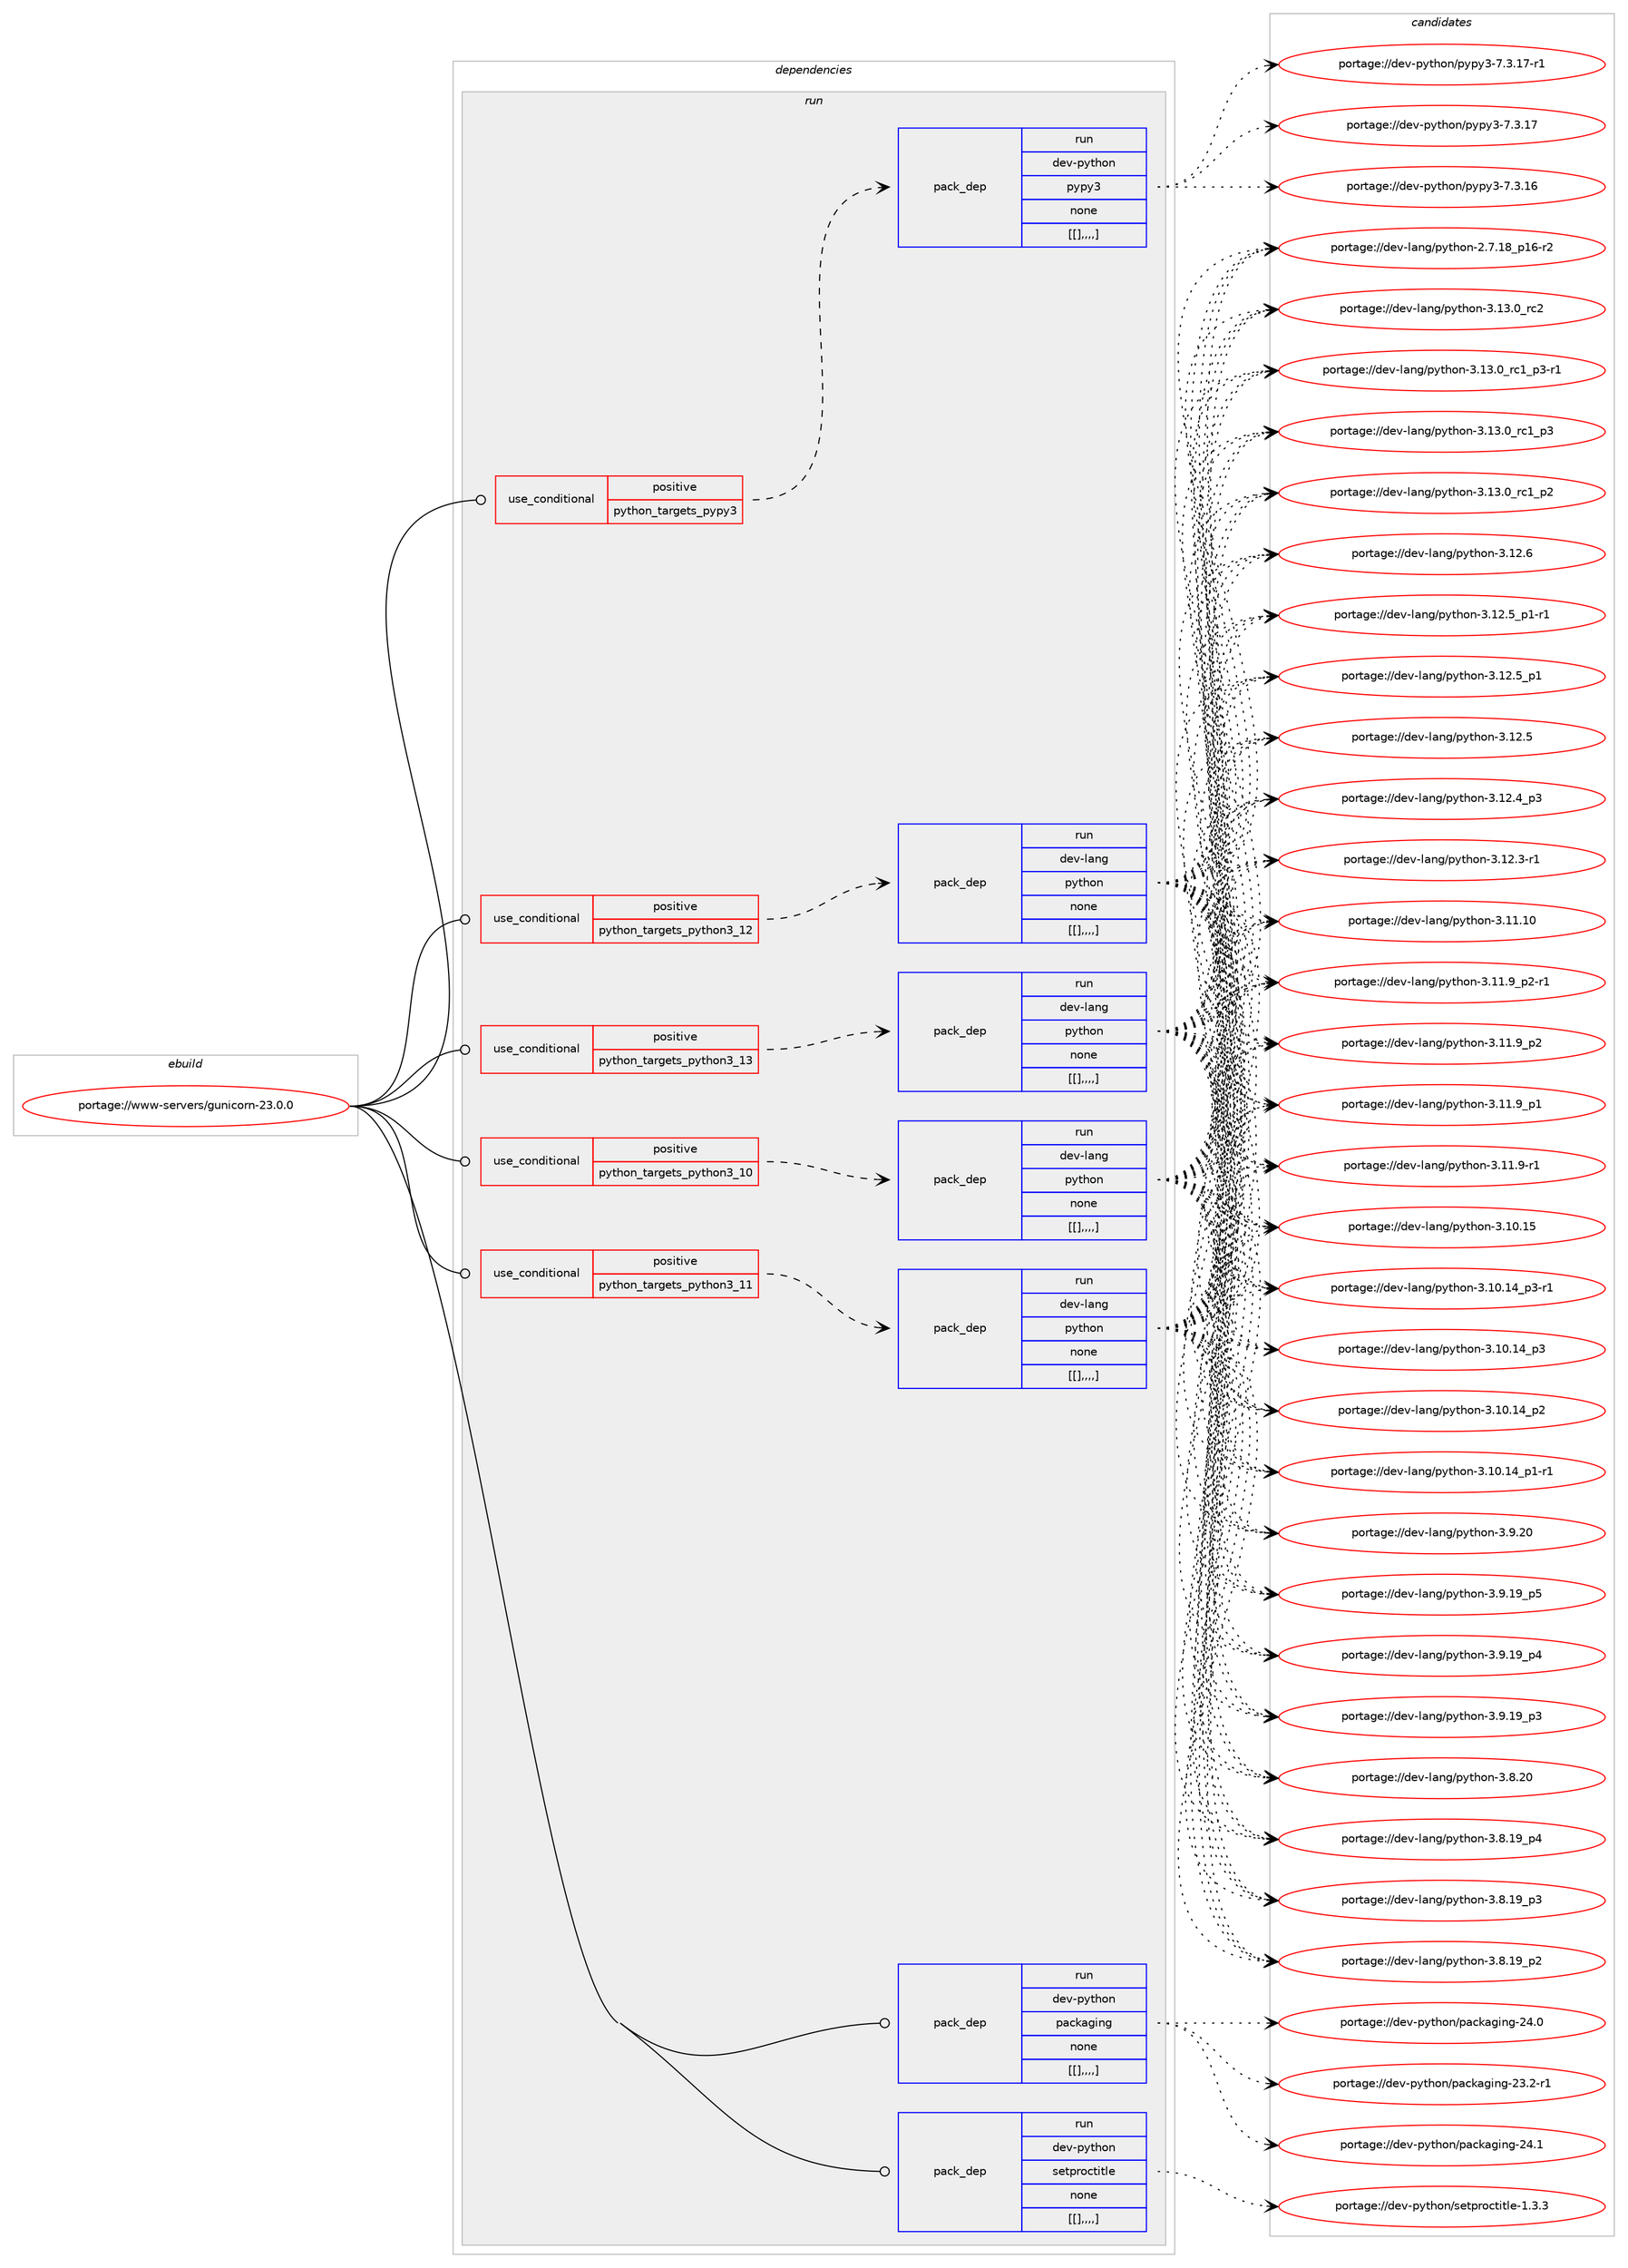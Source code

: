 digraph prolog {

# *************
# Graph options
# *************

newrank=true;
concentrate=true;
compound=true;
graph [rankdir=LR,fontname=Helvetica,fontsize=10,ranksep=1.5];#, ranksep=2.5, nodesep=0.2];
edge  [arrowhead=vee];
node  [fontname=Helvetica,fontsize=10];

# **********
# The ebuild
# **********

subgraph cluster_leftcol {
color=gray;
label=<<i>ebuild</i>>;
id [label="portage://www-servers/gunicorn-23.0.0", color=red, width=4, href="../www-servers/gunicorn-23.0.0.svg"];
}

# ****************
# The dependencies
# ****************

subgraph cluster_midcol {
color=gray;
label=<<i>dependencies</i>>;
subgraph cluster_compile {
fillcolor="#eeeeee";
style=filled;
label=<<i>compile</i>>;
}
subgraph cluster_compileandrun {
fillcolor="#eeeeee";
style=filled;
label=<<i>compile and run</i>>;
}
subgraph cluster_run {
fillcolor="#eeeeee";
style=filled;
label=<<i>run</i>>;
subgraph cond125593 {
dependency472057 [label=<<TABLE BORDER="0" CELLBORDER="1" CELLSPACING="0" CELLPADDING="4"><TR><TD ROWSPAN="3" CELLPADDING="10">use_conditional</TD></TR><TR><TD>positive</TD></TR><TR><TD>python_targets_pypy3</TD></TR></TABLE>>, shape=none, color=red];
subgraph pack342969 {
dependency472058 [label=<<TABLE BORDER="0" CELLBORDER="1" CELLSPACING="0" CELLPADDING="4" WIDTH="220"><TR><TD ROWSPAN="6" CELLPADDING="30">pack_dep</TD></TR><TR><TD WIDTH="110">run</TD></TR><TR><TD>dev-python</TD></TR><TR><TD>pypy3</TD></TR><TR><TD>none</TD></TR><TR><TD>[[],,,,]</TD></TR></TABLE>>, shape=none, color=blue];
}
dependency472057:e -> dependency472058:w [weight=20,style="dashed",arrowhead="vee"];
}
id:e -> dependency472057:w [weight=20,style="solid",arrowhead="odot"];
subgraph cond125594 {
dependency472059 [label=<<TABLE BORDER="0" CELLBORDER="1" CELLSPACING="0" CELLPADDING="4"><TR><TD ROWSPAN="3" CELLPADDING="10">use_conditional</TD></TR><TR><TD>positive</TD></TR><TR><TD>python_targets_python3_10</TD></TR></TABLE>>, shape=none, color=red];
subgraph pack342970 {
dependency472060 [label=<<TABLE BORDER="0" CELLBORDER="1" CELLSPACING="0" CELLPADDING="4" WIDTH="220"><TR><TD ROWSPAN="6" CELLPADDING="30">pack_dep</TD></TR><TR><TD WIDTH="110">run</TD></TR><TR><TD>dev-lang</TD></TR><TR><TD>python</TD></TR><TR><TD>none</TD></TR><TR><TD>[[],,,,]</TD></TR></TABLE>>, shape=none, color=blue];
}
dependency472059:e -> dependency472060:w [weight=20,style="dashed",arrowhead="vee"];
}
id:e -> dependency472059:w [weight=20,style="solid",arrowhead="odot"];
subgraph cond125595 {
dependency472061 [label=<<TABLE BORDER="0" CELLBORDER="1" CELLSPACING="0" CELLPADDING="4"><TR><TD ROWSPAN="3" CELLPADDING="10">use_conditional</TD></TR><TR><TD>positive</TD></TR><TR><TD>python_targets_python3_11</TD></TR></TABLE>>, shape=none, color=red];
subgraph pack342971 {
dependency472062 [label=<<TABLE BORDER="0" CELLBORDER="1" CELLSPACING="0" CELLPADDING="4" WIDTH="220"><TR><TD ROWSPAN="6" CELLPADDING="30">pack_dep</TD></TR><TR><TD WIDTH="110">run</TD></TR><TR><TD>dev-lang</TD></TR><TR><TD>python</TD></TR><TR><TD>none</TD></TR><TR><TD>[[],,,,]</TD></TR></TABLE>>, shape=none, color=blue];
}
dependency472061:e -> dependency472062:w [weight=20,style="dashed",arrowhead="vee"];
}
id:e -> dependency472061:w [weight=20,style="solid",arrowhead="odot"];
subgraph cond125596 {
dependency472063 [label=<<TABLE BORDER="0" CELLBORDER="1" CELLSPACING="0" CELLPADDING="4"><TR><TD ROWSPAN="3" CELLPADDING="10">use_conditional</TD></TR><TR><TD>positive</TD></TR><TR><TD>python_targets_python3_12</TD></TR></TABLE>>, shape=none, color=red];
subgraph pack342972 {
dependency472064 [label=<<TABLE BORDER="0" CELLBORDER="1" CELLSPACING="0" CELLPADDING="4" WIDTH="220"><TR><TD ROWSPAN="6" CELLPADDING="30">pack_dep</TD></TR><TR><TD WIDTH="110">run</TD></TR><TR><TD>dev-lang</TD></TR><TR><TD>python</TD></TR><TR><TD>none</TD></TR><TR><TD>[[],,,,]</TD></TR></TABLE>>, shape=none, color=blue];
}
dependency472063:e -> dependency472064:w [weight=20,style="dashed",arrowhead="vee"];
}
id:e -> dependency472063:w [weight=20,style="solid",arrowhead="odot"];
subgraph cond125597 {
dependency472065 [label=<<TABLE BORDER="0" CELLBORDER="1" CELLSPACING="0" CELLPADDING="4"><TR><TD ROWSPAN="3" CELLPADDING="10">use_conditional</TD></TR><TR><TD>positive</TD></TR><TR><TD>python_targets_python3_13</TD></TR></TABLE>>, shape=none, color=red];
subgraph pack342973 {
dependency472066 [label=<<TABLE BORDER="0" CELLBORDER="1" CELLSPACING="0" CELLPADDING="4" WIDTH="220"><TR><TD ROWSPAN="6" CELLPADDING="30">pack_dep</TD></TR><TR><TD WIDTH="110">run</TD></TR><TR><TD>dev-lang</TD></TR><TR><TD>python</TD></TR><TR><TD>none</TD></TR><TR><TD>[[],,,,]</TD></TR></TABLE>>, shape=none, color=blue];
}
dependency472065:e -> dependency472066:w [weight=20,style="dashed",arrowhead="vee"];
}
id:e -> dependency472065:w [weight=20,style="solid",arrowhead="odot"];
subgraph pack342974 {
dependency472067 [label=<<TABLE BORDER="0" CELLBORDER="1" CELLSPACING="0" CELLPADDING="4" WIDTH="220"><TR><TD ROWSPAN="6" CELLPADDING="30">pack_dep</TD></TR><TR><TD WIDTH="110">run</TD></TR><TR><TD>dev-python</TD></TR><TR><TD>packaging</TD></TR><TR><TD>none</TD></TR><TR><TD>[[],,,,]</TD></TR></TABLE>>, shape=none, color=blue];
}
id:e -> dependency472067:w [weight=20,style="solid",arrowhead="odot"];
subgraph pack342975 {
dependency472068 [label=<<TABLE BORDER="0" CELLBORDER="1" CELLSPACING="0" CELLPADDING="4" WIDTH="220"><TR><TD ROWSPAN="6" CELLPADDING="30">pack_dep</TD></TR><TR><TD WIDTH="110">run</TD></TR><TR><TD>dev-python</TD></TR><TR><TD>setproctitle</TD></TR><TR><TD>none</TD></TR><TR><TD>[[],,,,]</TD></TR></TABLE>>, shape=none, color=blue];
}
id:e -> dependency472068:w [weight=20,style="solid",arrowhead="odot"];
}
}

# **************
# The candidates
# **************

subgraph cluster_choices {
rank=same;
color=gray;
label=<<i>candidates</i>>;

subgraph choice342969 {
color=black;
nodesep=1;
choice100101118451121211161041111104711212111212151455546514649554511449 [label="portage://dev-python/pypy3-7.3.17-r1", color=red, width=4,href="../dev-python/pypy3-7.3.17-r1.svg"];
choice10010111845112121116104111110471121211121215145554651464955 [label="portage://dev-python/pypy3-7.3.17", color=red, width=4,href="../dev-python/pypy3-7.3.17.svg"];
choice10010111845112121116104111110471121211121215145554651464954 [label="portage://dev-python/pypy3-7.3.16", color=red, width=4,href="../dev-python/pypy3-7.3.16.svg"];
dependency472058:e -> choice100101118451121211161041111104711212111212151455546514649554511449:w [style=dotted,weight="100"];
dependency472058:e -> choice10010111845112121116104111110471121211121215145554651464955:w [style=dotted,weight="100"];
dependency472058:e -> choice10010111845112121116104111110471121211121215145554651464954:w [style=dotted,weight="100"];
}
subgraph choice342970 {
color=black;
nodesep=1;
choice10010111845108971101034711212111610411111045514649514648951149950 [label="portage://dev-lang/python-3.13.0_rc2", color=red, width=4,href="../dev-lang/python-3.13.0_rc2.svg"];
choice1001011184510897110103471121211161041111104551464951464895114994995112514511449 [label="portage://dev-lang/python-3.13.0_rc1_p3-r1", color=red, width=4,href="../dev-lang/python-3.13.0_rc1_p3-r1.svg"];
choice100101118451089711010347112121116104111110455146495146489511499499511251 [label="portage://dev-lang/python-3.13.0_rc1_p3", color=red, width=4,href="../dev-lang/python-3.13.0_rc1_p3.svg"];
choice100101118451089711010347112121116104111110455146495146489511499499511250 [label="portage://dev-lang/python-3.13.0_rc1_p2", color=red, width=4,href="../dev-lang/python-3.13.0_rc1_p2.svg"];
choice10010111845108971101034711212111610411111045514649504654 [label="portage://dev-lang/python-3.12.6", color=red, width=4,href="../dev-lang/python-3.12.6.svg"];
choice1001011184510897110103471121211161041111104551464950465395112494511449 [label="portage://dev-lang/python-3.12.5_p1-r1", color=red, width=4,href="../dev-lang/python-3.12.5_p1-r1.svg"];
choice100101118451089711010347112121116104111110455146495046539511249 [label="portage://dev-lang/python-3.12.5_p1", color=red, width=4,href="../dev-lang/python-3.12.5_p1.svg"];
choice10010111845108971101034711212111610411111045514649504653 [label="portage://dev-lang/python-3.12.5", color=red, width=4,href="../dev-lang/python-3.12.5.svg"];
choice100101118451089711010347112121116104111110455146495046529511251 [label="portage://dev-lang/python-3.12.4_p3", color=red, width=4,href="../dev-lang/python-3.12.4_p3.svg"];
choice100101118451089711010347112121116104111110455146495046514511449 [label="portage://dev-lang/python-3.12.3-r1", color=red, width=4,href="../dev-lang/python-3.12.3-r1.svg"];
choice1001011184510897110103471121211161041111104551464949464948 [label="portage://dev-lang/python-3.11.10", color=red, width=4,href="../dev-lang/python-3.11.10.svg"];
choice1001011184510897110103471121211161041111104551464949465795112504511449 [label="portage://dev-lang/python-3.11.9_p2-r1", color=red, width=4,href="../dev-lang/python-3.11.9_p2-r1.svg"];
choice100101118451089711010347112121116104111110455146494946579511250 [label="portage://dev-lang/python-3.11.9_p2", color=red, width=4,href="../dev-lang/python-3.11.9_p2.svg"];
choice100101118451089711010347112121116104111110455146494946579511249 [label="portage://dev-lang/python-3.11.9_p1", color=red, width=4,href="../dev-lang/python-3.11.9_p1.svg"];
choice100101118451089711010347112121116104111110455146494946574511449 [label="portage://dev-lang/python-3.11.9-r1", color=red, width=4,href="../dev-lang/python-3.11.9-r1.svg"];
choice1001011184510897110103471121211161041111104551464948464953 [label="portage://dev-lang/python-3.10.15", color=red, width=4,href="../dev-lang/python-3.10.15.svg"];
choice100101118451089711010347112121116104111110455146494846495295112514511449 [label="portage://dev-lang/python-3.10.14_p3-r1", color=red, width=4,href="../dev-lang/python-3.10.14_p3-r1.svg"];
choice10010111845108971101034711212111610411111045514649484649529511251 [label="portage://dev-lang/python-3.10.14_p3", color=red, width=4,href="../dev-lang/python-3.10.14_p3.svg"];
choice10010111845108971101034711212111610411111045514649484649529511250 [label="portage://dev-lang/python-3.10.14_p2", color=red, width=4,href="../dev-lang/python-3.10.14_p2.svg"];
choice100101118451089711010347112121116104111110455146494846495295112494511449 [label="portage://dev-lang/python-3.10.14_p1-r1", color=red, width=4,href="../dev-lang/python-3.10.14_p1-r1.svg"];
choice10010111845108971101034711212111610411111045514657465048 [label="portage://dev-lang/python-3.9.20", color=red, width=4,href="../dev-lang/python-3.9.20.svg"];
choice100101118451089711010347112121116104111110455146574649579511253 [label="portage://dev-lang/python-3.9.19_p5", color=red, width=4,href="../dev-lang/python-3.9.19_p5.svg"];
choice100101118451089711010347112121116104111110455146574649579511252 [label="portage://dev-lang/python-3.9.19_p4", color=red, width=4,href="../dev-lang/python-3.9.19_p4.svg"];
choice100101118451089711010347112121116104111110455146574649579511251 [label="portage://dev-lang/python-3.9.19_p3", color=red, width=4,href="../dev-lang/python-3.9.19_p3.svg"];
choice10010111845108971101034711212111610411111045514656465048 [label="portage://dev-lang/python-3.8.20", color=red, width=4,href="../dev-lang/python-3.8.20.svg"];
choice100101118451089711010347112121116104111110455146564649579511252 [label="portage://dev-lang/python-3.8.19_p4", color=red, width=4,href="../dev-lang/python-3.8.19_p4.svg"];
choice100101118451089711010347112121116104111110455146564649579511251 [label="portage://dev-lang/python-3.8.19_p3", color=red, width=4,href="../dev-lang/python-3.8.19_p3.svg"];
choice100101118451089711010347112121116104111110455146564649579511250 [label="portage://dev-lang/python-3.8.19_p2", color=red, width=4,href="../dev-lang/python-3.8.19_p2.svg"];
choice100101118451089711010347112121116104111110455046554649569511249544511450 [label="portage://dev-lang/python-2.7.18_p16-r2", color=red, width=4,href="../dev-lang/python-2.7.18_p16-r2.svg"];
dependency472060:e -> choice10010111845108971101034711212111610411111045514649514648951149950:w [style=dotted,weight="100"];
dependency472060:e -> choice1001011184510897110103471121211161041111104551464951464895114994995112514511449:w [style=dotted,weight="100"];
dependency472060:e -> choice100101118451089711010347112121116104111110455146495146489511499499511251:w [style=dotted,weight="100"];
dependency472060:e -> choice100101118451089711010347112121116104111110455146495146489511499499511250:w [style=dotted,weight="100"];
dependency472060:e -> choice10010111845108971101034711212111610411111045514649504654:w [style=dotted,weight="100"];
dependency472060:e -> choice1001011184510897110103471121211161041111104551464950465395112494511449:w [style=dotted,weight="100"];
dependency472060:e -> choice100101118451089711010347112121116104111110455146495046539511249:w [style=dotted,weight="100"];
dependency472060:e -> choice10010111845108971101034711212111610411111045514649504653:w [style=dotted,weight="100"];
dependency472060:e -> choice100101118451089711010347112121116104111110455146495046529511251:w [style=dotted,weight="100"];
dependency472060:e -> choice100101118451089711010347112121116104111110455146495046514511449:w [style=dotted,weight="100"];
dependency472060:e -> choice1001011184510897110103471121211161041111104551464949464948:w [style=dotted,weight="100"];
dependency472060:e -> choice1001011184510897110103471121211161041111104551464949465795112504511449:w [style=dotted,weight="100"];
dependency472060:e -> choice100101118451089711010347112121116104111110455146494946579511250:w [style=dotted,weight="100"];
dependency472060:e -> choice100101118451089711010347112121116104111110455146494946579511249:w [style=dotted,weight="100"];
dependency472060:e -> choice100101118451089711010347112121116104111110455146494946574511449:w [style=dotted,weight="100"];
dependency472060:e -> choice1001011184510897110103471121211161041111104551464948464953:w [style=dotted,weight="100"];
dependency472060:e -> choice100101118451089711010347112121116104111110455146494846495295112514511449:w [style=dotted,weight="100"];
dependency472060:e -> choice10010111845108971101034711212111610411111045514649484649529511251:w [style=dotted,weight="100"];
dependency472060:e -> choice10010111845108971101034711212111610411111045514649484649529511250:w [style=dotted,weight="100"];
dependency472060:e -> choice100101118451089711010347112121116104111110455146494846495295112494511449:w [style=dotted,weight="100"];
dependency472060:e -> choice10010111845108971101034711212111610411111045514657465048:w [style=dotted,weight="100"];
dependency472060:e -> choice100101118451089711010347112121116104111110455146574649579511253:w [style=dotted,weight="100"];
dependency472060:e -> choice100101118451089711010347112121116104111110455146574649579511252:w [style=dotted,weight="100"];
dependency472060:e -> choice100101118451089711010347112121116104111110455146574649579511251:w [style=dotted,weight="100"];
dependency472060:e -> choice10010111845108971101034711212111610411111045514656465048:w [style=dotted,weight="100"];
dependency472060:e -> choice100101118451089711010347112121116104111110455146564649579511252:w [style=dotted,weight="100"];
dependency472060:e -> choice100101118451089711010347112121116104111110455146564649579511251:w [style=dotted,weight="100"];
dependency472060:e -> choice100101118451089711010347112121116104111110455146564649579511250:w [style=dotted,weight="100"];
dependency472060:e -> choice100101118451089711010347112121116104111110455046554649569511249544511450:w [style=dotted,weight="100"];
}
subgraph choice342971 {
color=black;
nodesep=1;
choice10010111845108971101034711212111610411111045514649514648951149950 [label="portage://dev-lang/python-3.13.0_rc2", color=red, width=4,href="../dev-lang/python-3.13.0_rc2.svg"];
choice1001011184510897110103471121211161041111104551464951464895114994995112514511449 [label="portage://dev-lang/python-3.13.0_rc1_p3-r1", color=red, width=4,href="../dev-lang/python-3.13.0_rc1_p3-r1.svg"];
choice100101118451089711010347112121116104111110455146495146489511499499511251 [label="portage://dev-lang/python-3.13.0_rc1_p3", color=red, width=4,href="../dev-lang/python-3.13.0_rc1_p3.svg"];
choice100101118451089711010347112121116104111110455146495146489511499499511250 [label="portage://dev-lang/python-3.13.0_rc1_p2", color=red, width=4,href="../dev-lang/python-3.13.0_rc1_p2.svg"];
choice10010111845108971101034711212111610411111045514649504654 [label="portage://dev-lang/python-3.12.6", color=red, width=4,href="../dev-lang/python-3.12.6.svg"];
choice1001011184510897110103471121211161041111104551464950465395112494511449 [label="portage://dev-lang/python-3.12.5_p1-r1", color=red, width=4,href="../dev-lang/python-3.12.5_p1-r1.svg"];
choice100101118451089711010347112121116104111110455146495046539511249 [label="portage://dev-lang/python-3.12.5_p1", color=red, width=4,href="../dev-lang/python-3.12.5_p1.svg"];
choice10010111845108971101034711212111610411111045514649504653 [label="portage://dev-lang/python-3.12.5", color=red, width=4,href="../dev-lang/python-3.12.5.svg"];
choice100101118451089711010347112121116104111110455146495046529511251 [label="portage://dev-lang/python-3.12.4_p3", color=red, width=4,href="../dev-lang/python-3.12.4_p3.svg"];
choice100101118451089711010347112121116104111110455146495046514511449 [label="portage://dev-lang/python-3.12.3-r1", color=red, width=4,href="../dev-lang/python-3.12.3-r1.svg"];
choice1001011184510897110103471121211161041111104551464949464948 [label="portage://dev-lang/python-3.11.10", color=red, width=4,href="../dev-lang/python-3.11.10.svg"];
choice1001011184510897110103471121211161041111104551464949465795112504511449 [label="portage://dev-lang/python-3.11.9_p2-r1", color=red, width=4,href="../dev-lang/python-3.11.9_p2-r1.svg"];
choice100101118451089711010347112121116104111110455146494946579511250 [label="portage://dev-lang/python-3.11.9_p2", color=red, width=4,href="../dev-lang/python-3.11.9_p2.svg"];
choice100101118451089711010347112121116104111110455146494946579511249 [label="portage://dev-lang/python-3.11.9_p1", color=red, width=4,href="../dev-lang/python-3.11.9_p1.svg"];
choice100101118451089711010347112121116104111110455146494946574511449 [label="portage://dev-lang/python-3.11.9-r1", color=red, width=4,href="../dev-lang/python-3.11.9-r1.svg"];
choice1001011184510897110103471121211161041111104551464948464953 [label="portage://dev-lang/python-3.10.15", color=red, width=4,href="../dev-lang/python-3.10.15.svg"];
choice100101118451089711010347112121116104111110455146494846495295112514511449 [label="portage://dev-lang/python-3.10.14_p3-r1", color=red, width=4,href="../dev-lang/python-3.10.14_p3-r1.svg"];
choice10010111845108971101034711212111610411111045514649484649529511251 [label="portage://dev-lang/python-3.10.14_p3", color=red, width=4,href="../dev-lang/python-3.10.14_p3.svg"];
choice10010111845108971101034711212111610411111045514649484649529511250 [label="portage://dev-lang/python-3.10.14_p2", color=red, width=4,href="../dev-lang/python-3.10.14_p2.svg"];
choice100101118451089711010347112121116104111110455146494846495295112494511449 [label="portage://dev-lang/python-3.10.14_p1-r1", color=red, width=4,href="../dev-lang/python-3.10.14_p1-r1.svg"];
choice10010111845108971101034711212111610411111045514657465048 [label="portage://dev-lang/python-3.9.20", color=red, width=4,href="../dev-lang/python-3.9.20.svg"];
choice100101118451089711010347112121116104111110455146574649579511253 [label="portage://dev-lang/python-3.9.19_p5", color=red, width=4,href="../dev-lang/python-3.9.19_p5.svg"];
choice100101118451089711010347112121116104111110455146574649579511252 [label="portage://dev-lang/python-3.9.19_p4", color=red, width=4,href="../dev-lang/python-3.9.19_p4.svg"];
choice100101118451089711010347112121116104111110455146574649579511251 [label="portage://dev-lang/python-3.9.19_p3", color=red, width=4,href="../dev-lang/python-3.9.19_p3.svg"];
choice10010111845108971101034711212111610411111045514656465048 [label="portage://dev-lang/python-3.8.20", color=red, width=4,href="../dev-lang/python-3.8.20.svg"];
choice100101118451089711010347112121116104111110455146564649579511252 [label="portage://dev-lang/python-3.8.19_p4", color=red, width=4,href="../dev-lang/python-3.8.19_p4.svg"];
choice100101118451089711010347112121116104111110455146564649579511251 [label="portage://dev-lang/python-3.8.19_p3", color=red, width=4,href="../dev-lang/python-3.8.19_p3.svg"];
choice100101118451089711010347112121116104111110455146564649579511250 [label="portage://dev-lang/python-3.8.19_p2", color=red, width=4,href="../dev-lang/python-3.8.19_p2.svg"];
choice100101118451089711010347112121116104111110455046554649569511249544511450 [label="portage://dev-lang/python-2.7.18_p16-r2", color=red, width=4,href="../dev-lang/python-2.7.18_p16-r2.svg"];
dependency472062:e -> choice10010111845108971101034711212111610411111045514649514648951149950:w [style=dotted,weight="100"];
dependency472062:e -> choice1001011184510897110103471121211161041111104551464951464895114994995112514511449:w [style=dotted,weight="100"];
dependency472062:e -> choice100101118451089711010347112121116104111110455146495146489511499499511251:w [style=dotted,weight="100"];
dependency472062:e -> choice100101118451089711010347112121116104111110455146495146489511499499511250:w [style=dotted,weight="100"];
dependency472062:e -> choice10010111845108971101034711212111610411111045514649504654:w [style=dotted,weight="100"];
dependency472062:e -> choice1001011184510897110103471121211161041111104551464950465395112494511449:w [style=dotted,weight="100"];
dependency472062:e -> choice100101118451089711010347112121116104111110455146495046539511249:w [style=dotted,weight="100"];
dependency472062:e -> choice10010111845108971101034711212111610411111045514649504653:w [style=dotted,weight="100"];
dependency472062:e -> choice100101118451089711010347112121116104111110455146495046529511251:w [style=dotted,weight="100"];
dependency472062:e -> choice100101118451089711010347112121116104111110455146495046514511449:w [style=dotted,weight="100"];
dependency472062:e -> choice1001011184510897110103471121211161041111104551464949464948:w [style=dotted,weight="100"];
dependency472062:e -> choice1001011184510897110103471121211161041111104551464949465795112504511449:w [style=dotted,weight="100"];
dependency472062:e -> choice100101118451089711010347112121116104111110455146494946579511250:w [style=dotted,weight="100"];
dependency472062:e -> choice100101118451089711010347112121116104111110455146494946579511249:w [style=dotted,weight="100"];
dependency472062:e -> choice100101118451089711010347112121116104111110455146494946574511449:w [style=dotted,weight="100"];
dependency472062:e -> choice1001011184510897110103471121211161041111104551464948464953:w [style=dotted,weight="100"];
dependency472062:e -> choice100101118451089711010347112121116104111110455146494846495295112514511449:w [style=dotted,weight="100"];
dependency472062:e -> choice10010111845108971101034711212111610411111045514649484649529511251:w [style=dotted,weight="100"];
dependency472062:e -> choice10010111845108971101034711212111610411111045514649484649529511250:w [style=dotted,weight="100"];
dependency472062:e -> choice100101118451089711010347112121116104111110455146494846495295112494511449:w [style=dotted,weight="100"];
dependency472062:e -> choice10010111845108971101034711212111610411111045514657465048:w [style=dotted,weight="100"];
dependency472062:e -> choice100101118451089711010347112121116104111110455146574649579511253:w [style=dotted,weight="100"];
dependency472062:e -> choice100101118451089711010347112121116104111110455146574649579511252:w [style=dotted,weight="100"];
dependency472062:e -> choice100101118451089711010347112121116104111110455146574649579511251:w [style=dotted,weight="100"];
dependency472062:e -> choice10010111845108971101034711212111610411111045514656465048:w [style=dotted,weight="100"];
dependency472062:e -> choice100101118451089711010347112121116104111110455146564649579511252:w [style=dotted,weight="100"];
dependency472062:e -> choice100101118451089711010347112121116104111110455146564649579511251:w [style=dotted,weight="100"];
dependency472062:e -> choice100101118451089711010347112121116104111110455146564649579511250:w [style=dotted,weight="100"];
dependency472062:e -> choice100101118451089711010347112121116104111110455046554649569511249544511450:w [style=dotted,weight="100"];
}
subgraph choice342972 {
color=black;
nodesep=1;
choice10010111845108971101034711212111610411111045514649514648951149950 [label="portage://dev-lang/python-3.13.0_rc2", color=red, width=4,href="../dev-lang/python-3.13.0_rc2.svg"];
choice1001011184510897110103471121211161041111104551464951464895114994995112514511449 [label="portage://dev-lang/python-3.13.0_rc1_p3-r1", color=red, width=4,href="../dev-lang/python-3.13.0_rc1_p3-r1.svg"];
choice100101118451089711010347112121116104111110455146495146489511499499511251 [label="portage://dev-lang/python-3.13.0_rc1_p3", color=red, width=4,href="../dev-lang/python-3.13.0_rc1_p3.svg"];
choice100101118451089711010347112121116104111110455146495146489511499499511250 [label="portage://dev-lang/python-3.13.0_rc1_p2", color=red, width=4,href="../dev-lang/python-3.13.0_rc1_p2.svg"];
choice10010111845108971101034711212111610411111045514649504654 [label="portage://dev-lang/python-3.12.6", color=red, width=4,href="../dev-lang/python-3.12.6.svg"];
choice1001011184510897110103471121211161041111104551464950465395112494511449 [label="portage://dev-lang/python-3.12.5_p1-r1", color=red, width=4,href="../dev-lang/python-3.12.5_p1-r1.svg"];
choice100101118451089711010347112121116104111110455146495046539511249 [label="portage://dev-lang/python-3.12.5_p1", color=red, width=4,href="../dev-lang/python-3.12.5_p1.svg"];
choice10010111845108971101034711212111610411111045514649504653 [label="portage://dev-lang/python-3.12.5", color=red, width=4,href="../dev-lang/python-3.12.5.svg"];
choice100101118451089711010347112121116104111110455146495046529511251 [label="portage://dev-lang/python-3.12.4_p3", color=red, width=4,href="../dev-lang/python-3.12.4_p3.svg"];
choice100101118451089711010347112121116104111110455146495046514511449 [label="portage://dev-lang/python-3.12.3-r1", color=red, width=4,href="../dev-lang/python-3.12.3-r1.svg"];
choice1001011184510897110103471121211161041111104551464949464948 [label="portage://dev-lang/python-3.11.10", color=red, width=4,href="../dev-lang/python-3.11.10.svg"];
choice1001011184510897110103471121211161041111104551464949465795112504511449 [label="portage://dev-lang/python-3.11.9_p2-r1", color=red, width=4,href="../dev-lang/python-3.11.9_p2-r1.svg"];
choice100101118451089711010347112121116104111110455146494946579511250 [label="portage://dev-lang/python-3.11.9_p2", color=red, width=4,href="../dev-lang/python-3.11.9_p2.svg"];
choice100101118451089711010347112121116104111110455146494946579511249 [label="portage://dev-lang/python-3.11.9_p1", color=red, width=4,href="../dev-lang/python-3.11.9_p1.svg"];
choice100101118451089711010347112121116104111110455146494946574511449 [label="portage://dev-lang/python-3.11.9-r1", color=red, width=4,href="../dev-lang/python-3.11.9-r1.svg"];
choice1001011184510897110103471121211161041111104551464948464953 [label="portage://dev-lang/python-3.10.15", color=red, width=4,href="../dev-lang/python-3.10.15.svg"];
choice100101118451089711010347112121116104111110455146494846495295112514511449 [label="portage://dev-lang/python-3.10.14_p3-r1", color=red, width=4,href="../dev-lang/python-3.10.14_p3-r1.svg"];
choice10010111845108971101034711212111610411111045514649484649529511251 [label="portage://dev-lang/python-3.10.14_p3", color=red, width=4,href="../dev-lang/python-3.10.14_p3.svg"];
choice10010111845108971101034711212111610411111045514649484649529511250 [label="portage://dev-lang/python-3.10.14_p2", color=red, width=4,href="../dev-lang/python-3.10.14_p2.svg"];
choice100101118451089711010347112121116104111110455146494846495295112494511449 [label="portage://dev-lang/python-3.10.14_p1-r1", color=red, width=4,href="../dev-lang/python-3.10.14_p1-r1.svg"];
choice10010111845108971101034711212111610411111045514657465048 [label="portage://dev-lang/python-3.9.20", color=red, width=4,href="../dev-lang/python-3.9.20.svg"];
choice100101118451089711010347112121116104111110455146574649579511253 [label="portage://dev-lang/python-3.9.19_p5", color=red, width=4,href="../dev-lang/python-3.9.19_p5.svg"];
choice100101118451089711010347112121116104111110455146574649579511252 [label="portage://dev-lang/python-3.9.19_p4", color=red, width=4,href="../dev-lang/python-3.9.19_p4.svg"];
choice100101118451089711010347112121116104111110455146574649579511251 [label="portage://dev-lang/python-3.9.19_p3", color=red, width=4,href="../dev-lang/python-3.9.19_p3.svg"];
choice10010111845108971101034711212111610411111045514656465048 [label="portage://dev-lang/python-3.8.20", color=red, width=4,href="../dev-lang/python-3.8.20.svg"];
choice100101118451089711010347112121116104111110455146564649579511252 [label="portage://dev-lang/python-3.8.19_p4", color=red, width=4,href="../dev-lang/python-3.8.19_p4.svg"];
choice100101118451089711010347112121116104111110455146564649579511251 [label="portage://dev-lang/python-3.8.19_p3", color=red, width=4,href="../dev-lang/python-3.8.19_p3.svg"];
choice100101118451089711010347112121116104111110455146564649579511250 [label="portage://dev-lang/python-3.8.19_p2", color=red, width=4,href="../dev-lang/python-3.8.19_p2.svg"];
choice100101118451089711010347112121116104111110455046554649569511249544511450 [label="portage://dev-lang/python-2.7.18_p16-r2", color=red, width=4,href="../dev-lang/python-2.7.18_p16-r2.svg"];
dependency472064:e -> choice10010111845108971101034711212111610411111045514649514648951149950:w [style=dotted,weight="100"];
dependency472064:e -> choice1001011184510897110103471121211161041111104551464951464895114994995112514511449:w [style=dotted,weight="100"];
dependency472064:e -> choice100101118451089711010347112121116104111110455146495146489511499499511251:w [style=dotted,weight="100"];
dependency472064:e -> choice100101118451089711010347112121116104111110455146495146489511499499511250:w [style=dotted,weight="100"];
dependency472064:e -> choice10010111845108971101034711212111610411111045514649504654:w [style=dotted,weight="100"];
dependency472064:e -> choice1001011184510897110103471121211161041111104551464950465395112494511449:w [style=dotted,weight="100"];
dependency472064:e -> choice100101118451089711010347112121116104111110455146495046539511249:w [style=dotted,weight="100"];
dependency472064:e -> choice10010111845108971101034711212111610411111045514649504653:w [style=dotted,weight="100"];
dependency472064:e -> choice100101118451089711010347112121116104111110455146495046529511251:w [style=dotted,weight="100"];
dependency472064:e -> choice100101118451089711010347112121116104111110455146495046514511449:w [style=dotted,weight="100"];
dependency472064:e -> choice1001011184510897110103471121211161041111104551464949464948:w [style=dotted,weight="100"];
dependency472064:e -> choice1001011184510897110103471121211161041111104551464949465795112504511449:w [style=dotted,weight="100"];
dependency472064:e -> choice100101118451089711010347112121116104111110455146494946579511250:w [style=dotted,weight="100"];
dependency472064:e -> choice100101118451089711010347112121116104111110455146494946579511249:w [style=dotted,weight="100"];
dependency472064:e -> choice100101118451089711010347112121116104111110455146494946574511449:w [style=dotted,weight="100"];
dependency472064:e -> choice1001011184510897110103471121211161041111104551464948464953:w [style=dotted,weight="100"];
dependency472064:e -> choice100101118451089711010347112121116104111110455146494846495295112514511449:w [style=dotted,weight="100"];
dependency472064:e -> choice10010111845108971101034711212111610411111045514649484649529511251:w [style=dotted,weight="100"];
dependency472064:e -> choice10010111845108971101034711212111610411111045514649484649529511250:w [style=dotted,weight="100"];
dependency472064:e -> choice100101118451089711010347112121116104111110455146494846495295112494511449:w [style=dotted,weight="100"];
dependency472064:e -> choice10010111845108971101034711212111610411111045514657465048:w [style=dotted,weight="100"];
dependency472064:e -> choice100101118451089711010347112121116104111110455146574649579511253:w [style=dotted,weight="100"];
dependency472064:e -> choice100101118451089711010347112121116104111110455146574649579511252:w [style=dotted,weight="100"];
dependency472064:e -> choice100101118451089711010347112121116104111110455146574649579511251:w [style=dotted,weight="100"];
dependency472064:e -> choice10010111845108971101034711212111610411111045514656465048:w [style=dotted,weight="100"];
dependency472064:e -> choice100101118451089711010347112121116104111110455146564649579511252:w [style=dotted,weight="100"];
dependency472064:e -> choice100101118451089711010347112121116104111110455146564649579511251:w [style=dotted,weight="100"];
dependency472064:e -> choice100101118451089711010347112121116104111110455146564649579511250:w [style=dotted,weight="100"];
dependency472064:e -> choice100101118451089711010347112121116104111110455046554649569511249544511450:w [style=dotted,weight="100"];
}
subgraph choice342973 {
color=black;
nodesep=1;
choice10010111845108971101034711212111610411111045514649514648951149950 [label="portage://dev-lang/python-3.13.0_rc2", color=red, width=4,href="../dev-lang/python-3.13.0_rc2.svg"];
choice1001011184510897110103471121211161041111104551464951464895114994995112514511449 [label="portage://dev-lang/python-3.13.0_rc1_p3-r1", color=red, width=4,href="../dev-lang/python-3.13.0_rc1_p3-r1.svg"];
choice100101118451089711010347112121116104111110455146495146489511499499511251 [label="portage://dev-lang/python-3.13.0_rc1_p3", color=red, width=4,href="../dev-lang/python-3.13.0_rc1_p3.svg"];
choice100101118451089711010347112121116104111110455146495146489511499499511250 [label="portage://dev-lang/python-3.13.0_rc1_p2", color=red, width=4,href="../dev-lang/python-3.13.0_rc1_p2.svg"];
choice10010111845108971101034711212111610411111045514649504654 [label="portage://dev-lang/python-3.12.6", color=red, width=4,href="../dev-lang/python-3.12.6.svg"];
choice1001011184510897110103471121211161041111104551464950465395112494511449 [label="portage://dev-lang/python-3.12.5_p1-r1", color=red, width=4,href="../dev-lang/python-3.12.5_p1-r1.svg"];
choice100101118451089711010347112121116104111110455146495046539511249 [label="portage://dev-lang/python-3.12.5_p1", color=red, width=4,href="../dev-lang/python-3.12.5_p1.svg"];
choice10010111845108971101034711212111610411111045514649504653 [label="portage://dev-lang/python-3.12.5", color=red, width=4,href="../dev-lang/python-3.12.5.svg"];
choice100101118451089711010347112121116104111110455146495046529511251 [label="portage://dev-lang/python-3.12.4_p3", color=red, width=4,href="../dev-lang/python-3.12.4_p3.svg"];
choice100101118451089711010347112121116104111110455146495046514511449 [label="portage://dev-lang/python-3.12.3-r1", color=red, width=4,href="../dev-lang/python-3.12.3-r1.svg"];
choice1001011184510897110103471121211161041111104551464949464948 [label="portage://dev-lang/python-3.11.10", color=red, width=4,href="../dev-lang/python-3.11.10.svg"];
choice1001011184510897110103471121211161041111104551464949465795112504511449 [label="portage://dev-lang/python-3.11.9_p2-r1", color=red, width=4,href="../dev-lang/python-3.11.9_p2-r1.svg"];
choice100101118451089711010347112121116104111110455146494946579511250 [label="portage://dev-lang/python-3.11.9_p2", color=red, width=4,href="../dev-lang/python-3.11.9_p2.svg"];
choice100101118451089711010347112121116104111110455146494946579511249 [label="portage://dev-lang/python-3.11.9_p1", color=red, width=4,href="../dev-lang/python-3.11.9_p1.svg"];
choice100101118451089711010347112121116104111110455146494946574511449 [label="portage://dev-lang/python-3.11.9-r1", color=red, width=4,href="../dev-lang/python-3.11.9-r1.svg"];
choice1001011184510897110103471121211161041111104551464948464953 [label="portage://dev-lang/python-3.10.15", color=red, width=4,href="../dev-lang/python-3.10.15.svg"];
choice100101118451089711010347112121116104111110455146494846495295112514511449 [label="portage://dev-lang/python-3.10.14_p3-r1", color=red, width=4,href="../dev-lang/python-3.10.14_p3-r1.svg"];
choice10010111845108971101034711212111610411111045514649484649529511251 [label="portage://dev-lang/python-3.10.14_p3", color=red, width=4,href="../dev-lang/python-3.10.14_p3.svg"];
choice10010111845108971101034711212111610411111045514649484649529511250 [label="portage://dev-lang/python-3.10.14_p2", color=red, width=4,href="../dev-lang/python-3.10.14_p2.svg"];
choice100101118451089711010347112121116104111110455146494846495295112494511449 [label="portage://dev-lang/python-3.10.14_p1-r1", color=red, width=4,href="../dev-lang/python-3.10.14_p1-r1.svg"];
choice10010111845108971101034711212111610411111045514657465048 [label="portage://dev-lang/python-3.9.20", color=red, width=4,href="../dev-lang/python-3.9.20.svg"];
choice100101118451089711010347112121116104111110455146574649579511253 [label="portage://dev-lang/python-3.9.19_p5", color=red, width=4,href="../dev-lang/python-3.9.19_p5.svg"];
choice100101118451089711010347112121116104111110455146574649579511252 [label="portage://dev-lang/python-3.9.19_p4", color=red, width=4,href="../dev-lang/python-3.9.19_p4.svg"];
choice100101118451089711010347112121116104111110455146574649579511251 [label="portage://dev-lang/python-3.9.19_p3", color=red, width=4,href="../dev-lang/python-3.9.19_p3.svg"];
choice10010111845108971101034711212111610411111045514656465048 [label="portage://dev-lang/python-3.8.20", color=red, width=4,href="../dev-lang/python-3.8.20.svg"];
choice100101118451089711010347112121116104111110455146564649579511252 [label="portage://dev-lang/python-3.8.19_p4", color=red, width=4,href="../dev-lang/python-3.8.19_p4.svg"];
choice100101118451089711010347112121116104111110455146564649579511251 [label="portage://dev-lang/python-3.8.19_p3", color=red, width=4,href="../dev-lang/python-3.8.19_p3.svg"];
choice100101118451089711010347112121116104111110455146564649579511250 [label="portage://dev-lang/python-3.8.19_p2", color=red, width=4,href="../dev-lang/python-3.8.19_p2.svg"];
choice100101118451089711010347112121116104111110455046554649569511249544511450 [label="portage://dev-lang/python-2.7.18_p16-r2", color=red, width=4,href="../dev-lang/python-2.7.18_p16-r2.svg"];
dependency472066:e -> choice10010111845108971101034711212111610411111045514649514648951149950:w [style=dotted,weight="100"];
dependency472066:e -> choice1001011184510897110103471121211161041111104551464951464895114994995112514511449:w [style=dotted,weight="100"];
dependency472066:e -> choice100101118451089711010347112121116104111110455146495146489511499499511251:w [style=dotted,weight="100"];
dependency472066:e -> choice100101118451089711010347112121116104111110455146495146489511499499511250:w [style=dotted,weight="100"];
dependency472066:e -> choice10010111845108971101034711212111610411111045514649504654:w [style=dotted,weight="100"];
dependency472066:e -> choice1001011184510897110103471121211161041111104551464950465395112494511449:w [style=dotted,weight="100"];
dependency472066:e -> choice100101118451089711010347112121116104111110455146495046539511249:w [style=dotted,weight="100"];
dependency472066:e -> choice10010111845108971101034711212111610411111045514649504653:w [style=dotted,weight="100"];
dependency472066:e -> choice100101118451089711010347112121116104111110455146495046529511251:w [style=dotted,weight="100"];
dependency472066:e -> choice100101118451089711010347112121116104111110455146495046514511449:w [style=dotted,weight="100"];
dependency472066:e -> choice1001011184510897110103471121211161041111104551464949464948:w [style=dotted,weight="100"];
dependency472066:e -> choice1001011184510897110103471121211161041111104551464949465795112504511449:w [style=dotted,weight="100"];
dependency472066:e -> choice100101118451089711010347112121116104111110455146494946579511250:w [style=dotted,weight="100"];
dependency472066:e -> choice100101118451089711010347112121116104111110455146494946579511249:w [style=dotted,weight="100"];
dependency472066:e -> choice100101118451089711010347112121116104111110455146494946574511449:w [style=dotted,weight="100"];
dependency472066:e -> choice1001011184510897110103471121211161041111104551464948464953:w [style=dotted,weight="100"];
dependency472066:e -> choice100101118451089711010347112121116104111110455146494846495295112514511449:w [style=dotted,weight="100"];
dependency472066:e -> choice10010111845108971101034711212111610411111045514649484649529511251:w [style=dotted,weight="100"];
dependency472066:e -> choice10010111845108971101034711212111610411111045514649484649529511250:w [style=dotted,weight="100"];
dependency472066:e -> choice100101118451089711010347112121116104111110455146494846495295112494511449:w [style=dotted,weight="100"];
dependency472066:e -> choice10010111845108971101034711212111610411111045514657465048:w [style=dotted,weight="100"];
dependency472066:e -> choice100101118451089711010347112121116104111110455146574649579511253:w [style=dotted,weight="100"];
dependency472066:e -> choice100101118451089711010347112121116104111110455146574649579511252:w [style=dotted,weight="100"];
dependency472066:e -> choice100101118451089711010347112121116104111110455146574649579511251:w [style=dotted,weight="100"];
dependency472066:e -> choice10010111845108971101034711212111610411111045514656465048:w [style=dotted,weight="100"];
dependency472066:e -> choice100101118451089711010347112121116104111110455146564649579511252:w [style=dotted,weight="100"];
dependency472066:e -> choice100101118451089711010347112121116104111110455146564649579511251:w [style=dotted,weight="100"];
dependency472066:e -> choice100101118451089711010347112121116104111110455146564649579511250:w [style=dotted,weight="100"];
dependency472066:e -> choice100101118451089711010347112121116104111110455046554649569511249544511450:w [style=dotted,weight="100"];
}
subgraph choice342974 {
color=black;
nodesep=1;
choice10010111845112121116104111110471129799107971031051101034550524649 [label="portage://dev-python/packaging-24.1", color=red, width=4,href="../dev-python/packaging-24.1.svg"];
choice10010111845112121116104111110471129799107971031051101034550524648 [label="portage://dev-python/packaging-24.0", color=red, width=4,href="../dev-python/packaging-24.0.svg"];
choice100101118451121211161041111104711297991079710310511010345505146504511449 [label="portage://dev-python/packaging-23.2-r1", color=red, width=4,href="../dev-python/packaging-23.2-r1.svg"];
dependency472067:e -> choice10010111845112121116104111110471129799107971031051101034550524649:w [style=dotted,weight="100"];
dependency472067:e -> choice10010111845112121116104111110471129799107971031051101034550524648:w [style=dotted,weight="100"];
dependency472067:e -> choice100101118451121211161041111104711297991079710310511010345505146504511449:w [style=dotted,weight="100"];
}
subgraph choice342975 {
color=black;
nodesep=1;
choice100101118451121211161041111104711510111611211411199116105116108101454946514651 [label="portage://dev-python/setproctitle-1.3.3", color=red, width=4,href="../dev-python/setproctitle-1.3.3.svg"];
dependency472068:e -> choice100101118451121211161041111104711510111611211411199116105116108101454946514651:w [style=dotted,weight="100"];
}
}

}
